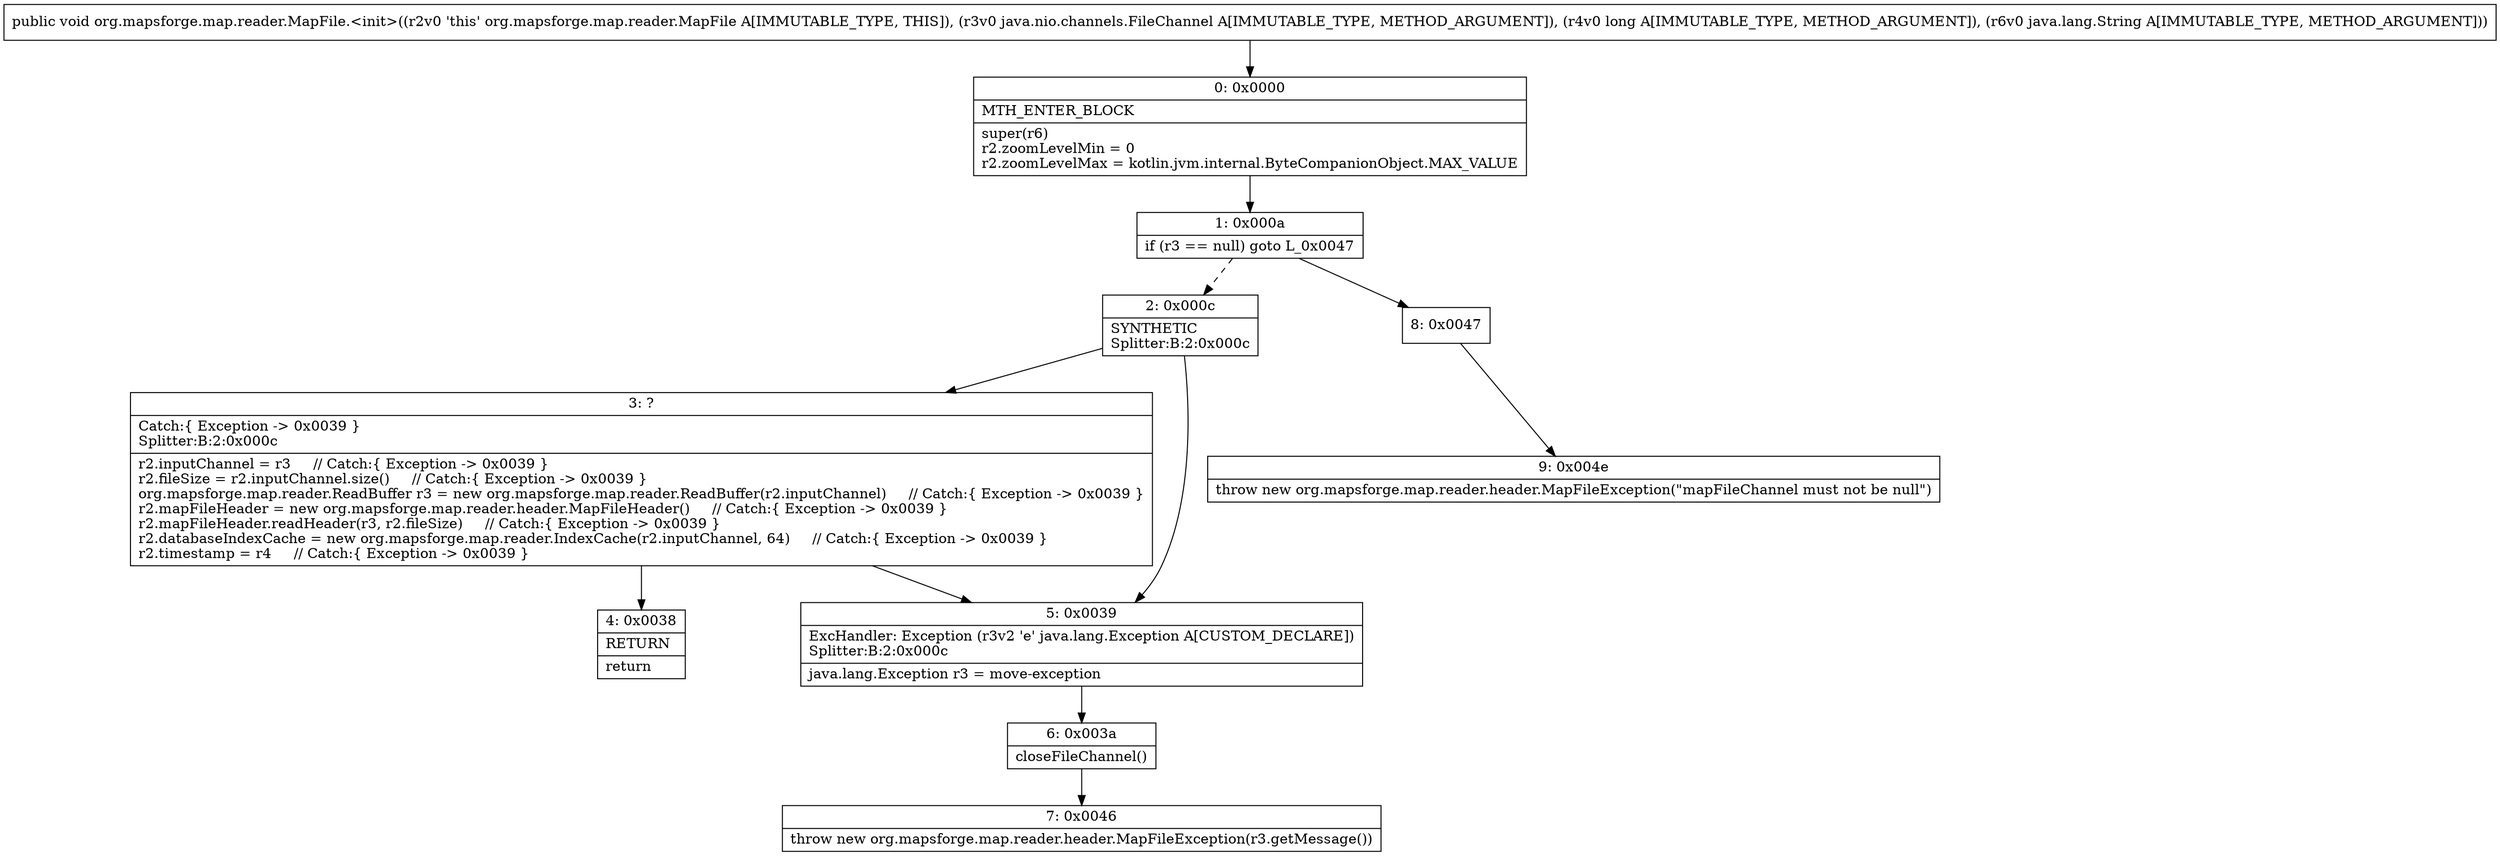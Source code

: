 digraph "CFG fororg.mapsforge.map.reader.MapFile.\<init\>(Ljava\/nio\/channels\/FileChannel;JLjava\/lang\/String;)V" {
Node_0 [shape=record,label="{0\:\ 0x0000|MTH_ENTER_BLOCK\l|super(r6)\lr2.zoomLevelMin = 0\lr2.zoomLevelMax = kotlin.jvm.internal.ByteCompanionObject.MAX_VALUE\l}"];
Node_1 [shape=record,label="{1\:\ 0x000a|if (r3 == null) goto L_0x0047\l}"];
Node_2 [shape=record,label="{2\:\ 0x000c|SYNTHETIC\lSplitter:B:2:0x000c\l}"];
Node_3 [shape=record,label="{3\:\ ?|Catch:\{ Exception \-\> 0x0039 \}\lSplitter:B:2:0x000c\l|r2.inputChannel = r3     \/\/ Catch:\{ Exception \-\> 0x0039 \}\lr2.fileSize = r2.inputChannel.size()     \/\/ Catch:\{ Exception \-\> 0x0039 \}\lorg.mapsforge.map.reader.ReadBuffer r3 = new org.mapsforge.map.reader.ReadBuffer(r2.inputChannel)     \/\/ Catch:\{ Exception \-\> 0x0039 \}\lr2.mapFileHeader = new org.mapsforge.map.reader.header.MapFileHeader()     \/\/ Catch:\{ Exception \-\> 0x0039 \}\lr2.mapFileHeader.readHeader(r3, r2.fileSize)     \/\/ Catch:\{ Exception \-\> 0x0039 \}\lr2.databaseIndexCache = new org.mapsforge.map.reader.IndexCache(r2.inputChannel, 64)     \/\/ Catch:\{ Exception \-\> 0x0039 \}\lr2.timestamp = r4     \/\/ Catch:\{ Exception \-\> 0x0039 \}\l}"];
Node_4 [shape=record,label="{4\:\ 0x0038|RETURN\l|return\l}"];
Node_5 [shape=record,label="{5\:\ 0x0039|ExcHandler: Exception (r3v2 'e' java.lang.Exception A[CUSTOM_DECLARE])\lSplitter:B:2:0x000c\l|java.lang.Exception r3 = move\-exception\l}"];
Node_6 [shape=record,label="{6\:\ 0x003a|closeFileChannel()\l}"];
Node_7 [shape=record,label="{7\:\ 0x0046|throw new org.mapsforge.map.reader.header.MapFileException(r3.getMessage())\l}"];
Node_8 [shape=record,label="{8\:\ 0x0047}"];
Node_9 [shape=record,label="{9\:\ 0x004e|throw new org.mapsforge.map.reader.header.MapFileException(\"mapFileChannel must not be null\")\l}"];
MethodNode[shape=record,label="{public void org.mapsforge.map.reader.MapFile.\<init\>((r2v0 'this' org.mapsforge.map.reader.MapFile A[IMMUTABLE_TYPE, THIS]), (r3v0 java.nio.channels.FileChannel A[IMMUTABLE_TYPE, METHOD_ARGUMENT]), (r4v0 long A[IMMUTABLE_TYPE, METHOD_ARGUMENT]), (r6v0 java.lang.String A[IMMUTABLE_TYPE, METHOD_ARGUMENT])) }"];
MethodNode -> Node_0;
Node_0 -> Node_1;
Node_1 -> Node_2[style=dashed];
Node_1 -> Node_8;
Node_2 -> Node_3;
Node_2 -> Node_5;
Node_3 -> Node_4;
Node_3 -> Node_5;
Node_5 -> Node_6;
Node_6 -> Node_7;
Node_8 -> Node_9;
}

